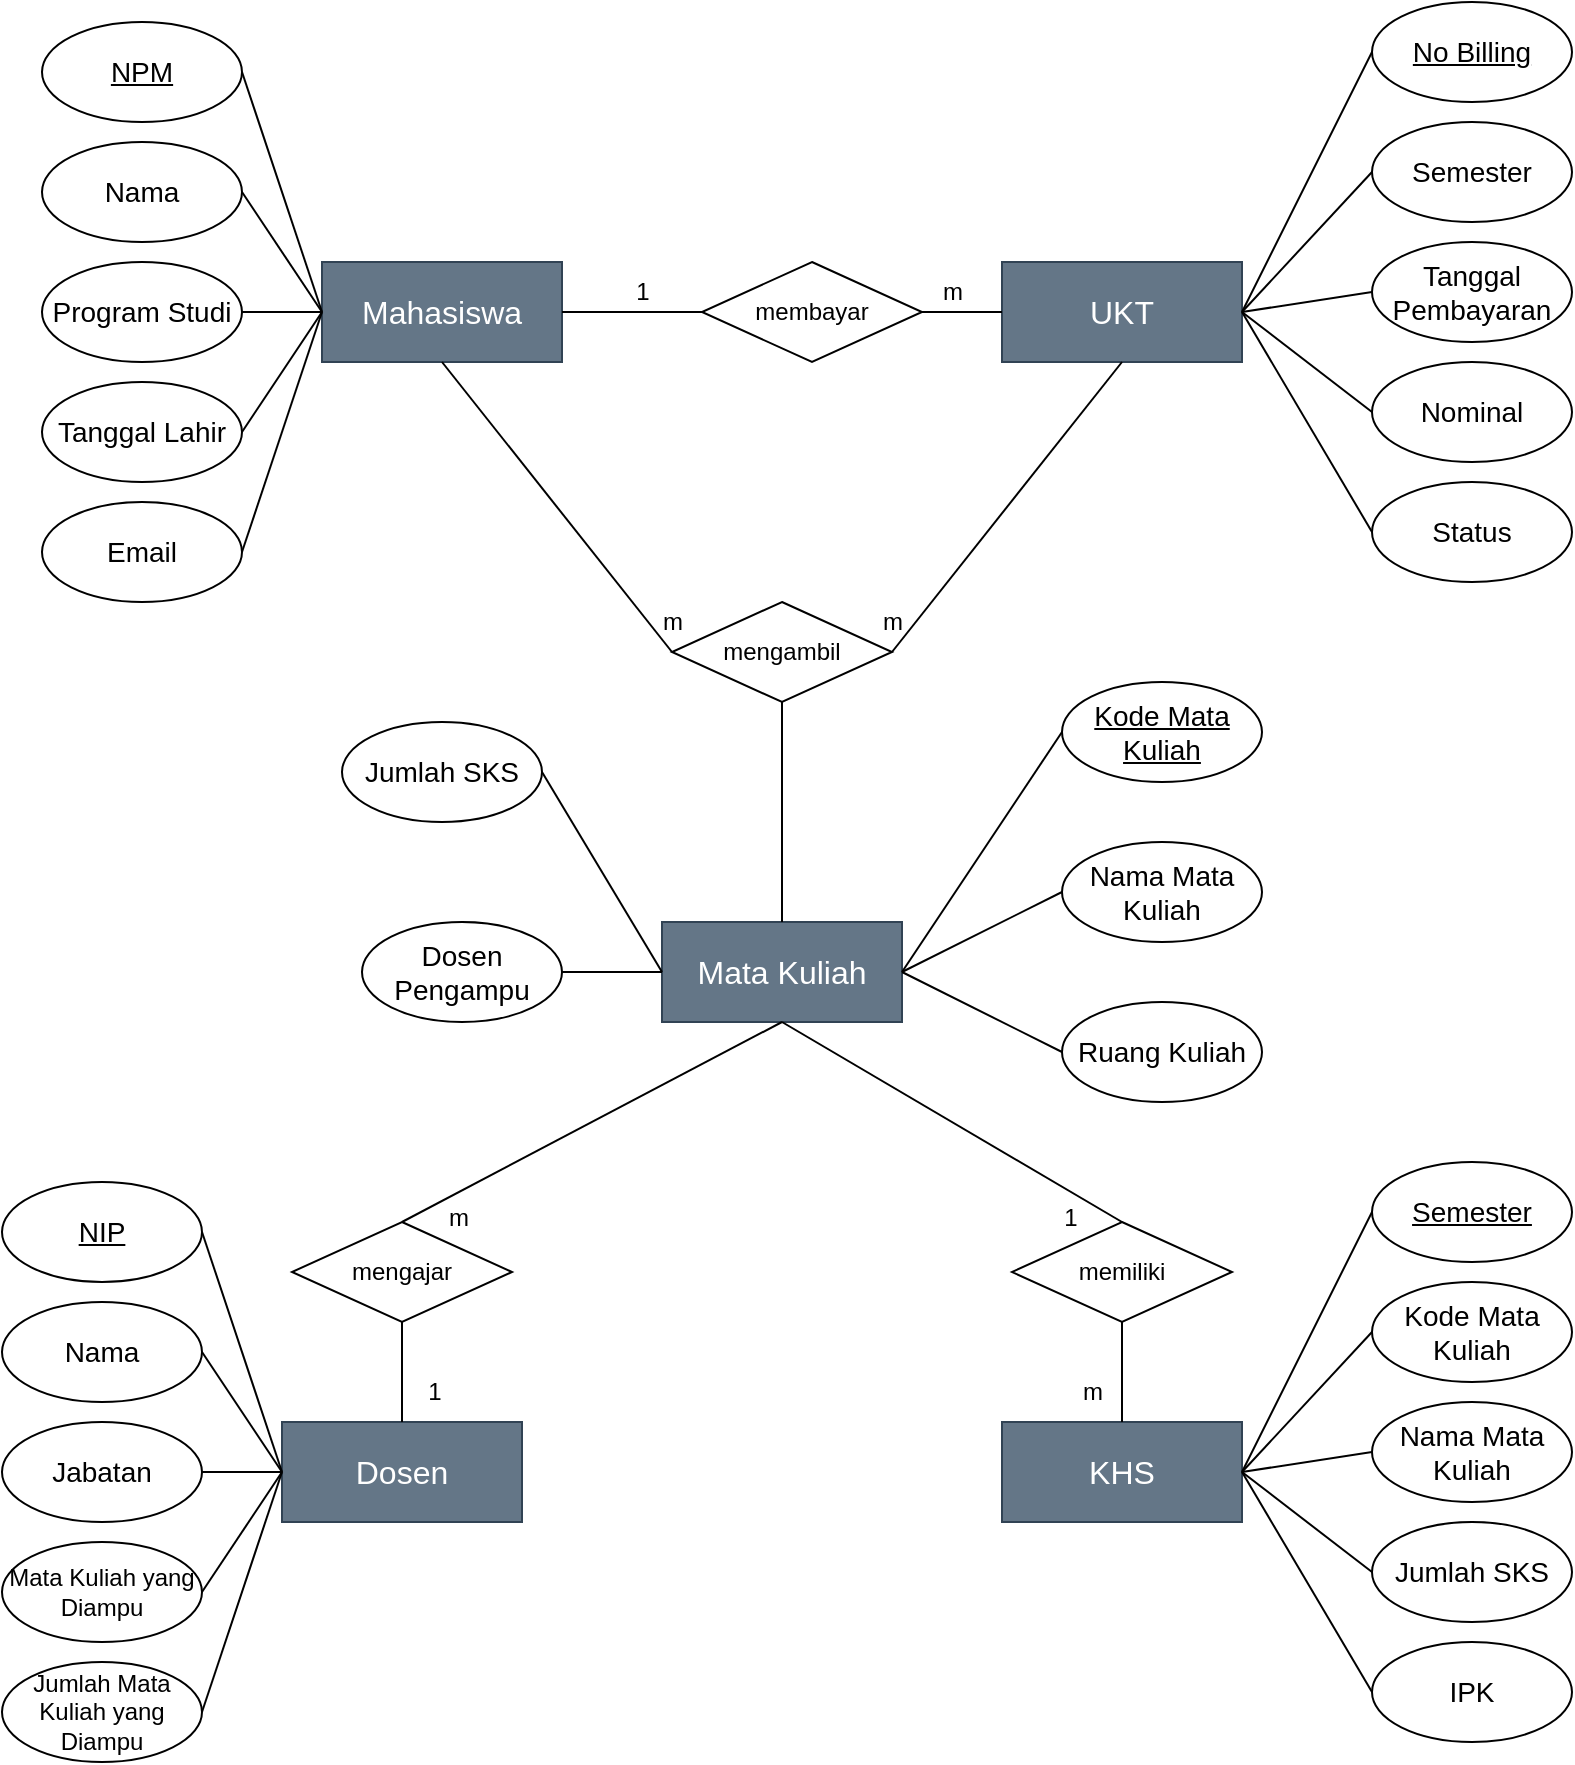 <mxfile version="23.1.5" type="device">
  <diagram name="Page-1" id="avxIQxthfReCMUuskhrC">
    <mxGraphModel dx="1477" dy="637" grid="1" gridSize="10" guides="1" tooltips="1" connect="1" arrows="1" fold="1" page="1" pageScale="1" pageWidth="850" pageHeight="1100" math="0" shadow="0">
      <root>
        <mxCell id="0" />
        <mxCell id="1" parent="0" />
        <mxCell id="kBQGuDZCLMJjnouSqEg1-2" value="&lt;font style=&quot;font-size: 16px;&quot;&gt;Mahasiswa&lt;/font&gt;" style="rounded=0;whiteSpace=wrap;html=1;fillColor=#647687;strokeColor=#314354;fontColor=#ffffff;" parent="1" vertex="1">
          <mxGeometry x="200" y="370" width="120" height="50" as="geometry" />
        </mxCell>
        <mxCell id="kBQGuDZCLMJjnouSqEg1-3" value="&lt;font style=&quot;font-size: 14px;&quot;&gt;&lt;u&gt;NPM&lt;/u&gt;&lt;/font&gt;" style="ellipse;whiteSpace=wrap;html=1;" parent="1" vertex="1">
          <mxGeometry x="60" y="250" width="100" height="50" as="geometry" />
        </mxCell>
        <mxCell id="kBQGuDZCLMJjnouSqEg1-4" value="&lt;font style=&quot;font-size: 14px;&quot;&gt;Nama&lt;/font&gt;" style="ellipse;whiteSpace=wrap;html=1;" parent="1" vertex="1">
          <mxGeometry x="60" y="310" width="100" height="50" as="geometry" />
        </mxCell>
        <mxCell id="kBQGuDZCLMJjnouSqEg1-5" value="&lt;span style=&quot;font-size: 14px;&quot;&gt;Program Studi&lt;/span&gt;" style="ellipse;whiteSpace=wrap;html=1;" parent="1" vertex="1">
          <mxGeometry x="60" y="370" width="100" height="50" as="geometry" />
        </mxCell>
        <mxCell id="kBQGuDZCLMJjnouSqEg1-6" value="&lt;span style=&quot;font-size: 14px;&quot;&gt;Tanggal Lahir&lt;/span&gt;" style="ellipse;whiteSpace=wrap;html=1;" parent="1" vertex="1">
          <mxGeometry x="60" y="430" width="100" height="50" as="geometry" />
        </mxCell>
        <mxCell id="kBQGuDZCLMJjnouSqEg1-7" value="&lt;span style=&quot;font-size: 14px;&quot;&gt;Email&lt;/span&gt;" style="ellipse;whiteSpace=wrap;html=1;" parent="1" vertex="1">
          <mxGeometry x="60" y="490" width="100" height="50" as="geometry" />
        </mxCell>
        <mxCell id="kBQGuDZCLMJjnouSqEg1-8" value="" style="endArrow=none;html=1;rounded=0;exitX=0;exitY=0.5;exitDx=0;exitDy=0;entryX=1;entryY=0.5;entryDx=0;entryDy=0;" parent="1" source="kBQGuDZCLMJjnouSqEg1-2" target="kBQGuDZCLMJjnouSqEg1-3" edge="1">
          <mxGeometry width="50" height="50" relative="1" as="geometry">
            <mxPoint x="280" y="420" as="sourcePoint" />
            <mxPoint x="330" y="370" as="targetPoint" />
          </mxGeometry>
        </mxCell>
        <mxCell id="kBQGuDZCLMJjnouSqEg1-9" value="" style="endArrow=none;html=1;rounded=0;exitX=0;exitY=0.5;exitDx=0;exitDy=0;entryX=1;entryY=0.5;entryDx=0;entryDy=0;" parent="1" source="kBQGuDZCLMJjnouSqEg1-2" target="kBQGuDZCLMJjnouSqEg1-4" edge="1">
          <mxGeometry width="50" height="50" relative="1" as="geometry">
            <mxPoint x="210" y="405" as="sourcePoint" />
            <mxPoint x="190" y="285" as="targetPoint" />
          </mxGeometry>
        </mxCell>
        <mxCell id="kBQGuDZCLMJjnouSqEg1-10" value="" style="endArrow=none;html=1;rounded=0;exitX=0;exitY=0.5;exitDx=0;exitDy=0;entryX=1;entryY=0.5;entryDx=0;entryDy=0;" parent="1" source="kBQGuDZCLMJjnouSqEg1-2" target="kBQGuDZCLMJjnouSqEg1-5" edge="1">
          <mxGeometry width="50" height="50" relative="1" as="geometry">
            <mxPoint x="210" y="405" as="sourcePoint" />
            <mxPoint x="190" y="345" as="targetPoint" />
          </mxGeometry>
        </mxCell>
        <mxCell id="kBQGuDZCLMJjnouSqEg1-11" value="" style="endArrow=none;html=1;rounded=0;exitX=0;exitY=0.5;exitDx=0;exitDy=0;entryX=1;entryY=0.5;entryDx=0;entryDy=0;" parent="1" source="kBQGuDZCLMJjnouSqEg1-2" target="kBQGuDZCLMJjnouSqEg1-6" edge="1">
          <mxGeometry width="50" height="50" relative="1" as="geometry">
            <mxPoint x="210" y="405" as="sourcePoint" />
            <mxPoint x="190" y="405" as="targetPoint" />
          </mxGeometry>
        </mxCell>
        <mxCell id="kBQGuDZCLMJjnouSqEg1-12" value="" style="endArrow=none;html=1;rounded=0;entryX=1;entryY=0.5;entryDx=0;entryDy=0;exitX=0;exitY=0.5;exitDx=0;exitDy=0;" parent="1" source="kBQGuDZCLMJjnouSqEg1-2" target="kBQGuDZCLMJjnouSqEg1-7" edge="1">
          <mxGeometry width="50" height="50" relative="1" as="geometry">
            <mxPoint x="200" y="390" as="sourcePoint" />
            <mxPoint x="190" y="465" as="targetPoint" />
          </mxGeometry>
        </mxCell>
        <mxCell id="kBQGuDZCLMJjnouSqEg1-13" value="&lt;font style=&quot;font-size: 16px;&quot;&gt;Mata Kuliah&lt;/font&gt;" style="rounded=0;whiteSpace=wrap;html=1;fillColor=#647687;strokeColor=#314354;fontColor=#ffffff;" parent="1" vertex="1">
          <mxGeometry x="370" y="700" width="120" height="50" as="geometry" />
        </mxCell>
        <mxCell id="kBQGuDZCLMJjnouSqEg1-14" value="&lt;font style=&quot;font-size: 14px;&quot;&gt;&lt;u&gt;Kode Mata Kuliah&lt;/u&gt;&lt;/font&gt;" style="ellipse;whiteSpace=wrap;html=1;" parent="1" vertex="1">
          <mxGeometry x="570" y="580" width="100" height="50" as="geometry" />
        </mxCell>
        <mxCell id="kBQGuDZCLMJjnouSqEg1-15" value="&lt;font style=&quot;font-size: 14px;&quot;&gt;Nama Mata Kuliah&lt;/font&gt;" style="ellipse;whiteSpace=wrap;html=1;" parent="1" vertex="1">
          <mxGeometry x="570" y="660" width="100" height="50" as="geometry" />
        </mxCell>
        <mxCell id="kBQGuDZCLMJjnouSqEg1-16" value="&lt;span style=&quot;font-size: 14px;&quot;&gt;Dosen Pengampu&lt;/span&gt;" style="ellipse;whiteSpace=wrap;html=1;" parent="1" vertex="1">
          <mxGeometry x="220" y="700" width="100" height="50" as="geometry" />
        </mxCell>
        <mxCell id="kBQGuDZCLMJjnouSqEg1-17" value="&lt;span style=&quot;font-size: 14px;&quot;&gt;Jumlah SKS&lt;/span&gt;" style="ellipse;whiteSpace=wrap;html=1;" parent="1" vertex="1">
          <mxGeometry x="210" y="600" width="100" height="50" as="geometry" />
        </mxCell>
        <mxCell id="kBQGuDZCLMJjnouSqEg1-19" value="" style="endArrow=none;html=1;rounded=0;exitX=1;exitY=0.5;exitDx=0;exitDy=0;entryX=0;entryY=0.5;entryDx=0;entryDy=0;" parent="1" source="kBQGuDZCLMJjnouSqEg1-13" target="kBQGuDZCLMJjnouSqEg1-14" edge="1">
          <mxGeometry width="50" height="50" relative="1" as="geometry">
            <mxPoint x="620" y="830" as="sourcePoint" />
            <mxPoint x="670" y="780" as="targetPoint" />
          </mxGeometry>
        </mxCell>
        <mxCell id="kBQGuDZCLMJjnouSqEg1-20" value="" style="endArrow=none;html=1;rounded=0;exitX=1;exitY=0.5;exitDx=0;exitDy=0;entryX=0;entryY=0.5;entryDx=0;entryDy=0;" parent="1" source="kBQGuDZCLMJjnouSqEg1-13" target="kBQGuDZCLMJjnouSqEg1-15" edge="1">
          <mxGeometry width="50" height="50" relative="1" as="geometry">
            <mxPoint x="550" y="815" as="sourcePoint" />
            <mxPoint x="530" y="695" as="targetPoint" />
          </mxGeometry>
        </mxCell>
        <mxCell id="kBQGuDZCLMJjnouSqEg1-22" value="" style="endArrow=none;html=1;rounded=0;exitX=0;exitY=0.5;exitDx=0;exitDy=0;entryX=1;entryY=0.5;entryDx=0;entryDy=0;" parent="1" source="kBQGuDZCLMJjnouSqEg1-13" target="kBQGuDZCLMJjnouSqEg1-17" edge="1">
          <mxGeometry width="50" height="50" relative="1" as="geometry">
            <mxPoint x="550" y="815" as="sourcePoint" />
            <mxPoint x="530" y="815" as="targetPoint" />
          </mxGeometry>
        </mxCell>
        <mxCell id="kBQGuDZCLMJjnouSqEg1-24" value="mengambil" style="rhombus;whiteSpace=wrap;html=1;" parent="1" vertex="1">
          <mxGeometry x="375" y="540" width="110" height="50" as="geometry" />
        </mxCell>
        <mxCell id="kBQGuDZCLMJjnouSqEg1-36" value="" style="endArrow=none;html=1;rounded=0;exitX=0.5;exitY=1;exitDx=0;exitDy=0;entryX=0;entryY=0.5;entryDx=0;entryDy=0;" parent="1" source="kBQGuDZCLMJjnouSqEg1-2" target="kBQGuDZCLMJjnouSqEg1-24" edge="1">
          <mxGeometry width="50" height="50" relative="1" as="geometry">
            <mxPoint x="400" y="370" as="sourcePoint" />
            <mxPoint x="450" y="320" as="targetPoint" />
          </mxGeometry>
        </mxCell>
        <mxCell id="kBQGuDZCLMJjnouSqEg1-37" value="" style="endArrow=none;html=1;rounded=0;entryX=0.5;entryY=0;entryDx=0;entryDy=0;exitX=0.5;exitY=1;exitDx=0;exitDy=0;" parent="1" source="kBQGuDZCLMJjnouSqEg1-24" target="kBQGuDZCLMJjnouSqEg1-13" edge="1">
          <mxGeometry width="50" height="50" relative="1" as="geometry">
            <mxPoint x="490" y="395" as="sourcePoint" />
            <mxPoint x="435" y="620" as="targetPoint" />
          </mxGeometry>
        </mxCell>
        <mxCell id="kBQGuDZCLMJjnouSqEg1-38" value="membayar" style="rhombus;whiteSpace=wrap;html=1;" parent="1" vertex="1">
          <mxGeometry x="390" y="370" width="110" height="50" as="geometry" />
        </mxCell>
        <mxCell id="kBQGuDZCLMJjnouSqEg1-39" value="&lt;font style=&quot;font-size: 16px;&quot;&gt;UKT&lt;/font&gt;" style="rounded=0;whiteSpace=wrap;html=1;fillColor=#647687;strokeColor=#314354;fontColor=#ffffff;" parent="1" vertex="1">
          <mxGeometry x="540" y="370" width="120" height="50" as="geometry" />
        </mxCell>
        <mxCell id="kBQGuDZCLMJjnouSqEg1-40" value="&lt;span style=&quot;font-size: 14px;&quot;&gt;&lt;u&gt;No Billing&lt;/u&gt;&lt;/span&gt;" style="ellipse;whiteSpace=wrap;html=1;" parent="1" vertex="1">
          <mxGeometry x="725" y="240" width="100" height="50" as="geometry" />
        </mxCell>
        <mxCell id="kBQGuDZCLMJjnouSqEg1-41" value="&lt;font style=&quot;font-size: 14px;&quot;&gt;Semester&lt;/font&gt;" style="ellipse;whiteSpace=wrap;html=1;" parent="1" vertex="1">
          <mxGeometry x="725" y="300" width="100" height="50" as="geometry" />
        </mxCell>
        <mxCell id="kBQGuDZCLMJjnouSqEg1-42" value="&lt;span style=&quot;font-size: 14px;&quot;&gt;Tanggal Pembayaran&lt;/span&gt;" style="ellipse;whiteSpace=wrap;html=1;" parent="1" vertex="1">
          <mxGeometry x="725" y="360" width="100" height="50" as="geometry" />
        </mxCell>
        <mxCell id="kBQGuDZCLMJjnouSqEg1-43" value="&lt;span style=&quot;font-size: 14px;&quot;&gt;Nominal&lt;/span&gt;" style="ellipse;whiteSpace=wrap;html=1;" parent="1" vertex="1">
          <mxGeometry x="725" y="420" width="100" height="50" as="geometry" />
        </mxCell>
        <mxCell id="kBQGuDZCLMJjnouSqEg1-44" value="&lt;span style=&quot;font-size: 14px;&quot;&gt;Status&lt;/span&gt;" style="ellipse;whiteSpace=wrap;html=1;" parent="1" vertex="1">
          <mxGeometry x="725" y="480" width="100" height="50" as="geometry" />
        </mxCell>
        <mxCell id="kBQGuDZCLMJjnouSqEg1-45" value="" style="endArrow=none;html=1;rounded=0;exitX=1;exitY=0.5;exitDx=0;exitDy=0;entryX=0;entryY=0.5;entryDx=0;entryDy=0;" parent="1" source="kBQGuDZCLMJjnouSqEg1-39" target="kBQGuDZCLMJjnouSqEg1-40" edge="1">
          <mxGeometry width="50" height="50" relative="1" as="geometry">
            <mxPoint x="620" y="420" as="sourcePoint" />
            <mxPoint x="670" y="370" as="targetPoint" />
          </mxGeometry>
        </mxCell>
        <mxCell id="kBQGuDZCLMJjnouSqEg1-46" value="" style="endArrow=none;html=1;rounded=0;exitX=1;exitY=0.5;exitDx=0;exitDy=0;entryX=0;entryY=0.5;entryDx=0;entryDy=0;" parent="1" source="kBQGuDZCLMJjnouSqEg1-39" target="kBQGuDZCLMJjnouSqEg1-41" edge="1">
          <mxGeometry width="50" height="50" relative="1" as="geometry">
            <mxPoint x="550" y="405" as="sourcePoint" />
            <mxPoint x="530" y="285" as="targetPoint" />
          </mxGeometry>
        </mxCell>
        <mxCell id="kBQGuDZCLMJjnouSqEg1-47" value="" style="endArrow=none;html=1;rounded=0;exitX=1;exitY=0.5;exitDx=0;exitDy=0;entryX=0;entryY=0.5;entryDx=0;entryDy=0;" parent="1" source="kBQGuDZCLMJjnouSqEg1-39" target="kBQGuDZCLMJjnouSqEg1-42" edge="1">
          <mxGeometry width="50" height="50" relative="1" as="geometry">
            <mxPoint x="550" y="405" as="sourcePoint" />
            <mxPoint x="530" y="345" as="targetPoint" />
          </mxGeometry>
        </mxCell>
        <mxCell id="kBQGuDZCLMJjnouSqEg1-48" value="" style="endArrow=none;html=1;rounded=0;exitX=1;exitY=0.5;exitDx=0;exitDy=0;entryX=0;entryY=0.5;entryDx=0;entryDy=0;" parent="1" source="kBQGuDZCLMJjnouSqEg1-39" target="kBQGuDZCLMJjnouSqEg1-43" edge="1">
          <mxGeometry width="50" height="50" relative="1" as="geometry">
            <mxPoint x="550" y="405" as="sourcePoint" />
            <mxPoint x="530" y="405" as="targetPoint" />
          </mxGeometry>
        </mxCell>
        <mxCell id="kBQGuDZCLMJjnouSqEg1-49" value="" style="endArrow=none;html=1;rounded=0;entryX=0;entryY=0.5;entryDx=0;entryDy=0;exitX=1;exitY=0.5;exitDx=0;exitDy=0;" parent="1" source="kBQGuDZCLMJjnouSqEg1-39" target="kBQGuDZCLMJjnouSqEg1-44" edge="1">
          <mxGeometry width="50" height="50" relative="1" as="geometry">
            <mxPoint x="540" y="390" as="sourcePoint" />
            <mxPoint x="530" y="465" as="targetPoint" />
          </mxGeometry>
        </mxCell>
        <mxCell id="kBQGuDZCLMJjnouSqEg1-50" value="" style="endArrow=none;html=1;rounded=0;exitX=1;exitY=0.5;exitDx=0;exitDy=0;entryX=0;entryY=0.5;entryDx=0;entryDy=0;" parent="1" source="kBQGuDZCLMJjnouSqEg1-2" target="kBQGuDZCLMJjnouSqEg1-38" edge="1">
          <mxGeometry width="50" height="50" relative="1" as="geometry">
            <mxPoint x="400" y="420" as="sourcePoint" />
            <mxPoint x="450" y="370" as="targetPoint" />
          </mxGeometry>
        </mxCell>
        <mxCell id="kBQGuDZCLMJjnouSqEg1-51" value="" style="endArrow=none;html=1;rounded=0;exitX=1;exitY=0.5;exitDx=0;exitDy=0;entryX=0;entryY=0.5;entryDx=0;entryDy=0;" parent="1" source="kBQGuDZCLMJjnouSqEg1-38" target="kBQGuDZCLMJjnouSqEg1-39" edge="1">
          <mxGeometry width="50" height="50" relative="1" as="geometry">
            <mxPoint x="490" y="394.5" as="sourcePoint" />
            <mxPoint x="540" y="450" as="targetPoint" />
          </mxGeometry>
        </mxCell>
        <mxCell id="kBQGuDZCLMJjnouSqEg1-52" value="" style="endArrow=none;html=1;rounded=0;exitX=0.5;exitY=1;exitDx=0;exitDy=0;entryX=1;entryY=0.5;entryDx=0;entryDy=0;" parent="1" source="kBQGuDZCLMJjnouSqEg1-39" target="kBQGuDZCLMJjnouSqEg1-24" edge="1">
          <mxGeometry width="50" height="50" relative="1" as="geometry">
            <mxPoint x="270" y="430" as="sourcePoint" />
            <mxPoint x="360" y="635" as="targetPoint" />
          </mxGeometry>
        </mxCell>
        <mxCell id="kBQGuDZCLMJjnouSqEg1-53" value="" style="endArrow=none;html=1;rounded=0;entryX=1;entryY=0.5;entryDx=0;entryDy=0;exitX=0;exitY=0.5;exitDx=0;exitDy=0;" parent="1" source="kBQGuDZCLMJjnouSqEg1-18" target="kBQGuDZCLMJjnouSqEg1-13" edge="1">
          <mxGeometry width="50" height="50" relative="1" as="geometry">
            <mxPoint x="440" y="800" as="sourcePoint" />
            <mxPoint x="610" y="790" as="targetPoint" />
          </mxGeometry>
        </mxCell>
        <mxCell id="kBQGuDZCLMJjnouSqEg1-54" value="mengajar" style="rhombus;whiteSpace=wrap;html=1;" parent="1" vertex="1">
          <mxGeometry x="185" y="850" width="110" height="50" as="geometry" />
        </mxCell>
        <mxCell id="kBQGuDZCLMJjnouSqEg1-56" value="&lt;font style=&quot;font-size: 16px;&quot;&gt;Dosen&lt;/font&gt;" style="rounded=0;whiteSpace=wrap;html=1;fillColor=#647687;strokeColor=#314354;fontColor=#ffffff;" parent="1" vertex="1">
          <mxGeometry x="180" y="950" width="120" height="50" as="geometry" />
        </mxCell>
        <mxCell id="kBQGuDZCLMJjnouSqEg1-57" value="&lt;font style=&quot;font-size: 14px;&quot;&gt;&lt;u&gt;NIP&lt;/u&gt;&lt;/font&gt;" style="ellipse;whiteSpace=wrap;html=1;" parent="1" vertex="1">
          <mxGeometry x="40" y="830" width="100" height="50" as="geometry" />
        </mxCell>
        <mxCell id="kBQGuDZCLMJjnouSqEg1-58" value="&lt;font style=&quot;font-size: 14px;&quot;&gt;Nama&lt;/font&gt;" style="ellipse;whiteSpace=wrap;html=1;" parent="1" vertex="1">
          <mxGeometry x="40" y="890" width="100" height="50" as="geometry" />
        </mxCell>
        <mxCell id="kBQGuDZCLMJjnouSqEg1-59" value="&lt;span style=&quot;font-size: 14px;&quot;&gt;Jabatan&lt;/span&gt;" style="ellipse;whiteSpace=wrap;html=1;" parent="1" vertex="1">
          <mxGeometry x="40" y="950" width="100" height="50" as="geometry" />
        </mxCell>
        <mxCell id="kBQGuDZCLMJjnouSqEg1-60" value="&lt;font style=&quot;font-size: 12px;&quot;&gt;Mata Kuliah yang Diampu&lt;/font&gt;" style="ellipse;whiteSpace=wrap;html=1;" parent="1" vertex="1">
          <mxGeometry x="40" y="1010" width="100" height="50" as="geometry" />
        </mxCell>
        <mxCell id="kBQGuDZCLMJjnouSqEg1-61" value="&lt;font style=&quot;font-size: 12px;&quot;&gt;Jumlah Mata Kuliah yang Diampu&lt;/font&gt;" style="ellipse;whiteSpace=wrap;html=1;" parent="1" vertex="1">
          <mxGeometry x="40" y="1070" width="100" height="50" as="geometry" />
        </mxCell>
        <mxCell id="kBQGuDZCLMJjnouSqEg1-62" value="" style="endArrow=none;html=1;rounded=0;exitX=0;exitY=0.5;exitDx=0;exitDy=0;entryX=1;entryY=0.5;entryDx=0;entryDy=0;" parent="1" source="kBQGuDZCLMJjnouSqEg1-56" target="kBQGuDZCLMJjnouSqEg1-57" edge="1">
          <mxGeometry width="50" height="50" relative="1" as="geometry">
            <mxPoint x="260" y="1000" as="sourcePoint" />
            <mxPoint x="310" y="950" as="targetPoint" />
          </mxGeometry>
        </mxCell>
        <mxCell id="kBQGuDZCLMJjnouSqEg1-63" value="" style="endArrow=none;html=1;rounded=0;exitX=0;exitY=0.5;exitDx=0;exitDy=0;entryX=1;entryY=0.5;entryDx=0;entryDy=0;" parent="1" source="kBQGuDZCLMJjnouSqEg1-56" target="kBQGuDZCLMJjnouSqEg1-58" edge="1">
          <mxGeometry width="50" height="50" relative="1" as="geometry">
            <mxPoint x="190" y="985" as="sourcePoint" />
            <mxPoint x="170" y="865" as="targetPoint" />
          </mxGeometry>
        </mxCell>
        <mxCell id="kBQGuDZCLMJjnouSqEg1-64" value="" style="endArrow=none;html=1;rounded=0;exitX=0;exitY=0.5;exitDx=0;exitDy=0;entryX=1;entryY=0.5;entryDx=0;entryDy=0;" parent="1" source="kBQGuDZCLMJjnouSqEg1-56" target="kBQGuDZCLMJjnouSqEg1-59" edge="1">
          <mxGeometry width="50" height="50" relative="1" as="geometry">
            <mxPoint x="190" y="985" as="sourcePoint" />
            <mxPoint x="170" y="925" as="targetPoint" />
          </mxGeometry>
        </mxCell>
        <mxCell id="kBQGuDZCLMJjnouSqEg1-65" value="" style="endArrow=none;html=1;rounded=0;exitX=0;exitY=0.5;exitDx=0;exitDy=0;entryX=1;entryY=0.5;entryDx=0;entryDy=0;" parent="1" source="kBQGuDZCLMJjnouSqEg1-56" target="kBQGuDZCLMJjnouSqEg1-60" edge="1">
          <mxGeometry width="50" height="50" relative="1" as="geometry">
            <mxPoint x="190" y="985" as="sourcePoint" />
            <mxPoint x="170" y="985" as="targetPoint" />
          </mxGeometry>
        </mxCell>
        <mxCell id="kBQGuDZCLMJjnouSqEg1-66" value="" style="endArrow=none;html=1;rounded=0;entryX=1;entryY=0.5;entryDx=0;entryDy=0;exitX=0;exitY=0.5;exitDx=0;exitDy=0;" parent="1" source="kBQGuDZCLMJjnouSqEg1-56" target="kBQGuDZCLMJjnouSqEg1-61" edge="1">
          <mxGeometry width="50" height="50" relative="1" as="geometry">
            <mxPoint x="180" y="970" as="sourcePoint" />
            <mxPoint x="170" y="1045" as="targetPoint" />
          </mxGeometry>
        </mxCell>
        <mxCell id="kBQGuDZCLMJjnouSqEg1-70" value="" style="endArrow=none;html=1;rounded=0;exitX=0.5;exitY=0;exitDx=0;exitDy=0;entryX=0.5;entryY=1;entryDx=0;entryDy=0;" parent="1" source="kBQGuDZCLMJjnouSqEg1-56" target="kBQGuDZCLMJjnouSqEg1-54" edge="1">
          <mxGeometry width="50" height="50" relative="1" as="geometry">
            <mxPoint x="260" y="700" as="sourcePoint" />
            <mxPoint x="260" y="810" as="targetPoint" />
          </mxGeometry>
        </mxCell>
        <mxCell id="kBQGuDZCLMJjnouSqEg1-71" value="" style="endArrow=none;html=1;rounded=0;entryX=0.5;entryY=1;entryDx=0;entryDy=0;exitX=0.5;exitY=0;exitDx=0;exitDy=0;" parent="1" source="kBQGuDZCLMJjnouSqEg1-54" target="kBQGuDZCLMJjnouSqEg1-13" edge="1">
          <mxGeometry width="50" height="50" relative="1" as="geometry">
            <mxPoint x="480" y="915" as="sourcePoint" />
            <mxPoint x="375" y="725" as="targetPoint" />
          </mxGeometry>
        </mxCell>
        <mxCell id="kBQGuDZCLMJjnouSqEg1-18" value="&lt;span style=&quot;font-size: 14px;&quot;&gt;Ruang Kuliah&lt;/span&gt;" style="ellipse;whiteSpace=wrap;html=1;" parent="1" vertex="1">
          <mxGeometry x="570" y="740" width="100" height="50" as="geometry" />
        </mxCell>
        <mxCell id="kBQGuDZCLMJjnouSqEg1-72" value="" style="endArrow=none;html=1;rounded=0;exitX=0;exitY=0.5;exitDx=0;exitDy=0;entryX=1;entryY=0.5;entryDx=0;entryDy=0;" parent="1" source="kBQGuDZCLMJjnouSqEg1-13" target="kBQGuDZCLMJjnouSqEg1-16" edge="1">
          <mxGeometry width="50" height="50" relative="1" as="geometry">
            <mxPoint x="385" y="735" as="sourcePoint" />
            <mxPoint x="340" y="635" as="targetPoint" />
          </mxGeometry>
        </mxCell>
        <mxCell id="kBQGuDZCLMJjnouSqEg1-73" value="&lt;font style=&quot;font-size: 16px;&quot;&gt;KHS&lt;/font&gt;" style="rounded=0;whiteSpace=wrap;html=1;fillColor=#647687;strokeColor=#314354;fontColor=#ffffff;" parent="1" vertex="1">
          <mxGeometry x="540" y="950" width="120" height="50" as="geometry" />
        </mxCell>
        <mxCell id="kBQGuDZCLMJjnouSqEg1-74" value="&lt;span style=&quot;font-size: 14px;&quot;&gt;&lt;u&gt;Semester&lt;/u&gt;&lt;/span&gt;" style="ellipse;whiteSpace=wrap;html=1;" parent="1" vertex="1">
          <mxGeometry x="725" y="820" width="100" height="50" as="geometry" />
        </mxCell>
        <mxCell id="kBQGuDZCLMJjnouSqEg1-75" value="&lt;font style=&quot;font-size: 14px;&quot;&gt;Kode Mata Kuliah&lt;/font&gt;" style="ellipse;whiteSpace=wrap;html=1;" parent="1" vertex="1">
          <mxGeometry x="725" y="880" width="100" height="50" as="geometry" />
        </mxCell>
        <mxCell id="kBQGuDZCLMJjnouSqEg1-76" value="&lt;span style=&quot;font-size: 14px;&quot;&gt;Nama Mata Kuliah&lt;/span&gt;" style="ellipse;whiteSpace=wrap;html=1;" parent="1" vertex="1">
          <mxGeometry x="725" y="940" width="100" height="50" as="geometry" />
        </mxCell>
        <mxCell id="kBQGuDZCLMJjnouSqEg1-77" value="&lt;span style=&quot;font-size: 14px;&quot;&gt;Jumlah SKS&lt;/span&gt;" style="ellipse;whiteSpace=wrap;html=1;" parent="1" vertex="1">
          <mxGeometry x="725" y="1000" width="100" height="50" as="geometry" />
        </mxCell>
        <mxCell id="kBQGuDZCLMJjnouSqEg1-78" value="&lt;span style=&quot;font-size: 14px;&quot;&gt;IPK&lt;/span&gt;" style="ellipse;whiteSpace=wrap;html=1;" parent="1" vertex="1">
          <mxGeometry x="725" y="1060" width="100" height="50" as="geometry" />
        </mxCell>
        <mxCell id="kBQGuDZCLMJjnouSqEg1-79" value="" style="endArrow=none;html=1;rounded=0;exitX=1;exitY=0.5;exitDx=0;exitDy=0;entryX=0;entryY=0.5;entryDx=0;entryDy=0;" parent="1" source="kBQGuDZCLMJjnouSqEg1-73" target="kBQGuDZCLMJjnouSqEg1-74" edge="1">
          <mxGeometry width="50" height="50" relative="1" as="geometry">
            <mxPoint x="620" y="1000" as="sourcePoint" />
            <mxPoint x="670" y="950" as="targetPoint" />
          </mxGeometry>
        </mxCell>
        <mxCell id="kBQGuDZCLMJjnouSqEg1-80" value="" style="endArrow=none;html=1;rounded=0;exitX=1;exitY=0.5;exitDx=0;exitDy=0;entryX=0;entryY=0.5;entryDx=0;entryDy=0;" parent="1" source="kBQGuDZCLMJjnouSqEg1-73" target="kBQGuDZCLMJjnouSqEg1-75" edge="1">
          <mxGeometry width="50" height="50" relative="1" as="geometry">
            <mxPoint x="550" y="985" as="sourcePoint" />
            <mxPoint x="530" y="865" as="targetPoint" />
          </mxGeometry>
        </mxCell>
        <mxCell id="kBQGuDZCLMJjnouSqEg1-81" value="" style="endArrow=none;html=1;rounded=0;exitX=1;exitY=0.5;exitDx=0;exitDy=0;entryX=0;entryY=0.5;entryDx=0;entryDy=0;" parent="1" source="kBQGuDZCLMJjnouSqEg1-73" target="kBQGuDZCLMJjnouSqEg1-76" edge="1">
          <mxGeometry width="50" height="50" relative="1" as="geometry">
            <mxPoint x="550" y="985" as="sourcePoint" />
            <mxPoint x="530" y="925" as="targetPoint" />
          </mxGeometry>
        </mxCell>
        <mxCell id="kBQGuDZCLMJjnouSqEg1-82" value="" style="endArrow=none;html=1;rounded=0;exitX=1;exitY=0.5;exitDx=0;exitDy=0;entryX=0;entryY=0.5;entryDx=0;entryDy=0;" parent="1" source="kBQGuDZCLMJjnouSqEg1-73" target="kBQGuDZCLMJjnouSqEg1-77" edge="1">
          <mxGeometry width="50" height="50" relative="1" as="geometry">
            <mxPoint x="550" y="985" as="sourcePoint" />
            <mxPoint x="530" y="985" as="targetPoint" />
          </mxGeometry>
        </mxCell>
        <mxCell id="kBQGuDZCLMJjnouSqEg1-83" value="" style="endArrow=none;html=1;rounded=0;entryX=0;entryY=0.5;entryDx=0;entryDy=0;exitX=1;exitY=0.5;exitDx=0;exitDy=0;" parent="1" source="kBQGuDZCLMJjnouSqEg1-73" target="kBQGuDZCLMJjnouSqEg1-78" edge="1">
          <mxGeometry width="50" height="50" relative="1" as="geometry">
            <mxPoint x="540" y="970" as="sourcePoint" />
            <mxPoint x="530" y="1045" as="targetPoint" />
          </mxGeometry>
        </mxCell>
        <mxCell id="kBQGuDZCLMJjnouSqEg1-85" value="memiliki" style="rhombus;whiteSpace=wrap;html=1;" parent="1" vertex="1">
          <mxGeometry x="545" y="850" width="110" height="50" as="geometry" />
        </mxCell>
        <mxCell id="kBQGuDZCLMJjnouSqEg1-86" value="" style="endArrow=none;html=1;rounded=0;entryX=0.5;entryY=1;entryDx=0;entryDy=0;exitX=0.5;exitY=0;exitDx=0;exitDy=0;" parent="1" source="kBQGuDZCLMJjnouSqEg1-85" target="kBQGuDZCLMJjnouSqEg1-13" edge="1">
          <mxGeometry width="50" height="50" relative="1" as="geometry">
            <mxPoint x="260" y="820" as="sourcePoint" />
            <mxPoint x="445" y="760" as="targetPoint" />
          </mxGeometry>
        </mxCell>
        <mxCell id="kBQGuDZCLMJjnouSqEg1-87" value="" style="endArrow=none;html=1;rounded=0;entryX=0.5;entryY=0;entryDx=0;entryDy=0;exitX=0.5;exitY=1;exitDx=0;exitDy=0;" parent="1" source="kBQGuDZCLMJjnouSqEg1-85" target="kBQGuDZCLMJjnouSqEg1-73" edge="1">
          <mxGeometry width="50" height="50" relative="1" as="geometry">
            <mxPoint x="585" y="830" as="sourcePoint" />
            <mxPoint x="465" y="770" as="targetPoint" />
          </mxGeometry>
        </mxCell>
        <mxCell id="ZRKqRCdx6pDmDmfBM0JR-2" value="m" style="text;html=1;align=center;verticalAlign=middle;resizable=0;points=[];autosize=1;strokeColor=none;fillColor=none;" parent="1" vertex="1">
          <mxGeometry x="360" y="535" width="30" height="30" as="geometry" />
        </mxCell>
        <mxCell id="4FA-66MdzxvFcUvCjM2u-1" value="m" style="text;html=1;align=center;verticalAlign=middle;resizable=0;points=[];autosize=1;strokeColor=none;fillColor=none;" vertex="1" parent="1">
          <mxGeometry x="470" y="535" width="30" height="30" as="geometry" />
        </mxCell>
        <mxCell id="4FA-66MdzxvFcUvCjM2u-3" value="m" style="text;html=1;align=center;verticalAlign=middle;resizable=0;points=[];autosize=1;strokeColor=none;fillColor=none;" vertex="1" parent="1">
          <mxGeometry x="500" y="370" width="30" height="30" as="geometry" />
        </mxCell>
        <mxCell id="4FA-66MdzxvFcUvCjM2u-4" value="1" style="text;html=1;align=center;verticalAlign=middle;resizable=0;points=[];autosize=1;strokeColor=none;fillColor=none;" vertex="1" parent="1">
          <mxGeometry x="345" y="370" width="30" height="30" as="geometry" />
        </mxCell>
        <mxCell id="4FA-66MdzxvFcUvCjM2u-5" value="1" style="text;html=1;align=center;verticalAlign=middle;resizable=0;points=[];autosize=1;strokeColor=none;fillColor=none;" vertex="1" parent="1">
          <mxGeometry x="559" y="833" width="30" height="30" as="geometry" />
        </mxCell>
        <mxCell id="4FA-66MdzxvFcUvCjM2u-6" value="m" style="text;html=1;align=center;verticalAlign=middle;resizable=0;points=[];autosize=1;strokeColor=none;fillColor=none;" vertex="1" parent="1">
          <mxGeometry x="570" y="920" width="30" height="30" as="geometry" />
        </mxCell>
        <mxCell id="4FA-66MdzxvFcUvCjM2u-7" value="1" style="text;html=1;align=center;verticalAlign=middle;resizable=0;points=[];autosize=1;strokeColor=none;fillColor=none;" vertex="1" parent="1">
          <mxGeometry x="241" y="920" width="30" height="30" as="geometry" />
        </mxCell>
        <mxCell id="4FA-66MdzxvFcUvCjM2u-13" value="m" style="text;html=1;align=center;verticalAlign=middle;resizable=0;points=[];autosize=1;strokeColor=none;fillColor=none;" vertex="1" parent="1">
          <mxGeometry x="253" y="833" width="30" height="30" as="geometry" />
        </mxCell>
      </root>
    </mxGraphModel>
  </diagram>
</mxfile>
